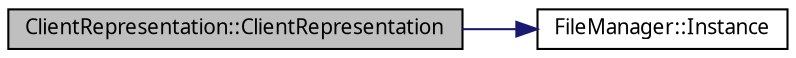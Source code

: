 digraph G
{
  edge [fontname="FreeSans.ttf",fontsize="10",labelfontname="FreeSans.ttf",labelfontsize="10"];
  node [fontname="FreeSans.ttf",fontsize="10",shape=record];
  rankdir=LR;
  Node1 [label="ClientRepresentation::ClientRepresentation",height=0.2,width=0.4,color="black", fillcolor="grey75", style="filled" fontcolor="black"];
  Node1 -> Node2 [color="midnightblue",fontsize="10",style="solid",fontname="FreeSans.ttf"];
  Node2 [label="FileManager::Instance",height=0.2,width=0.4,color="black", fillcolor="white", style="filled",URL="$class_file_manager.html#a53d5d8ca38b516507565f0529c10c29c"];
}
